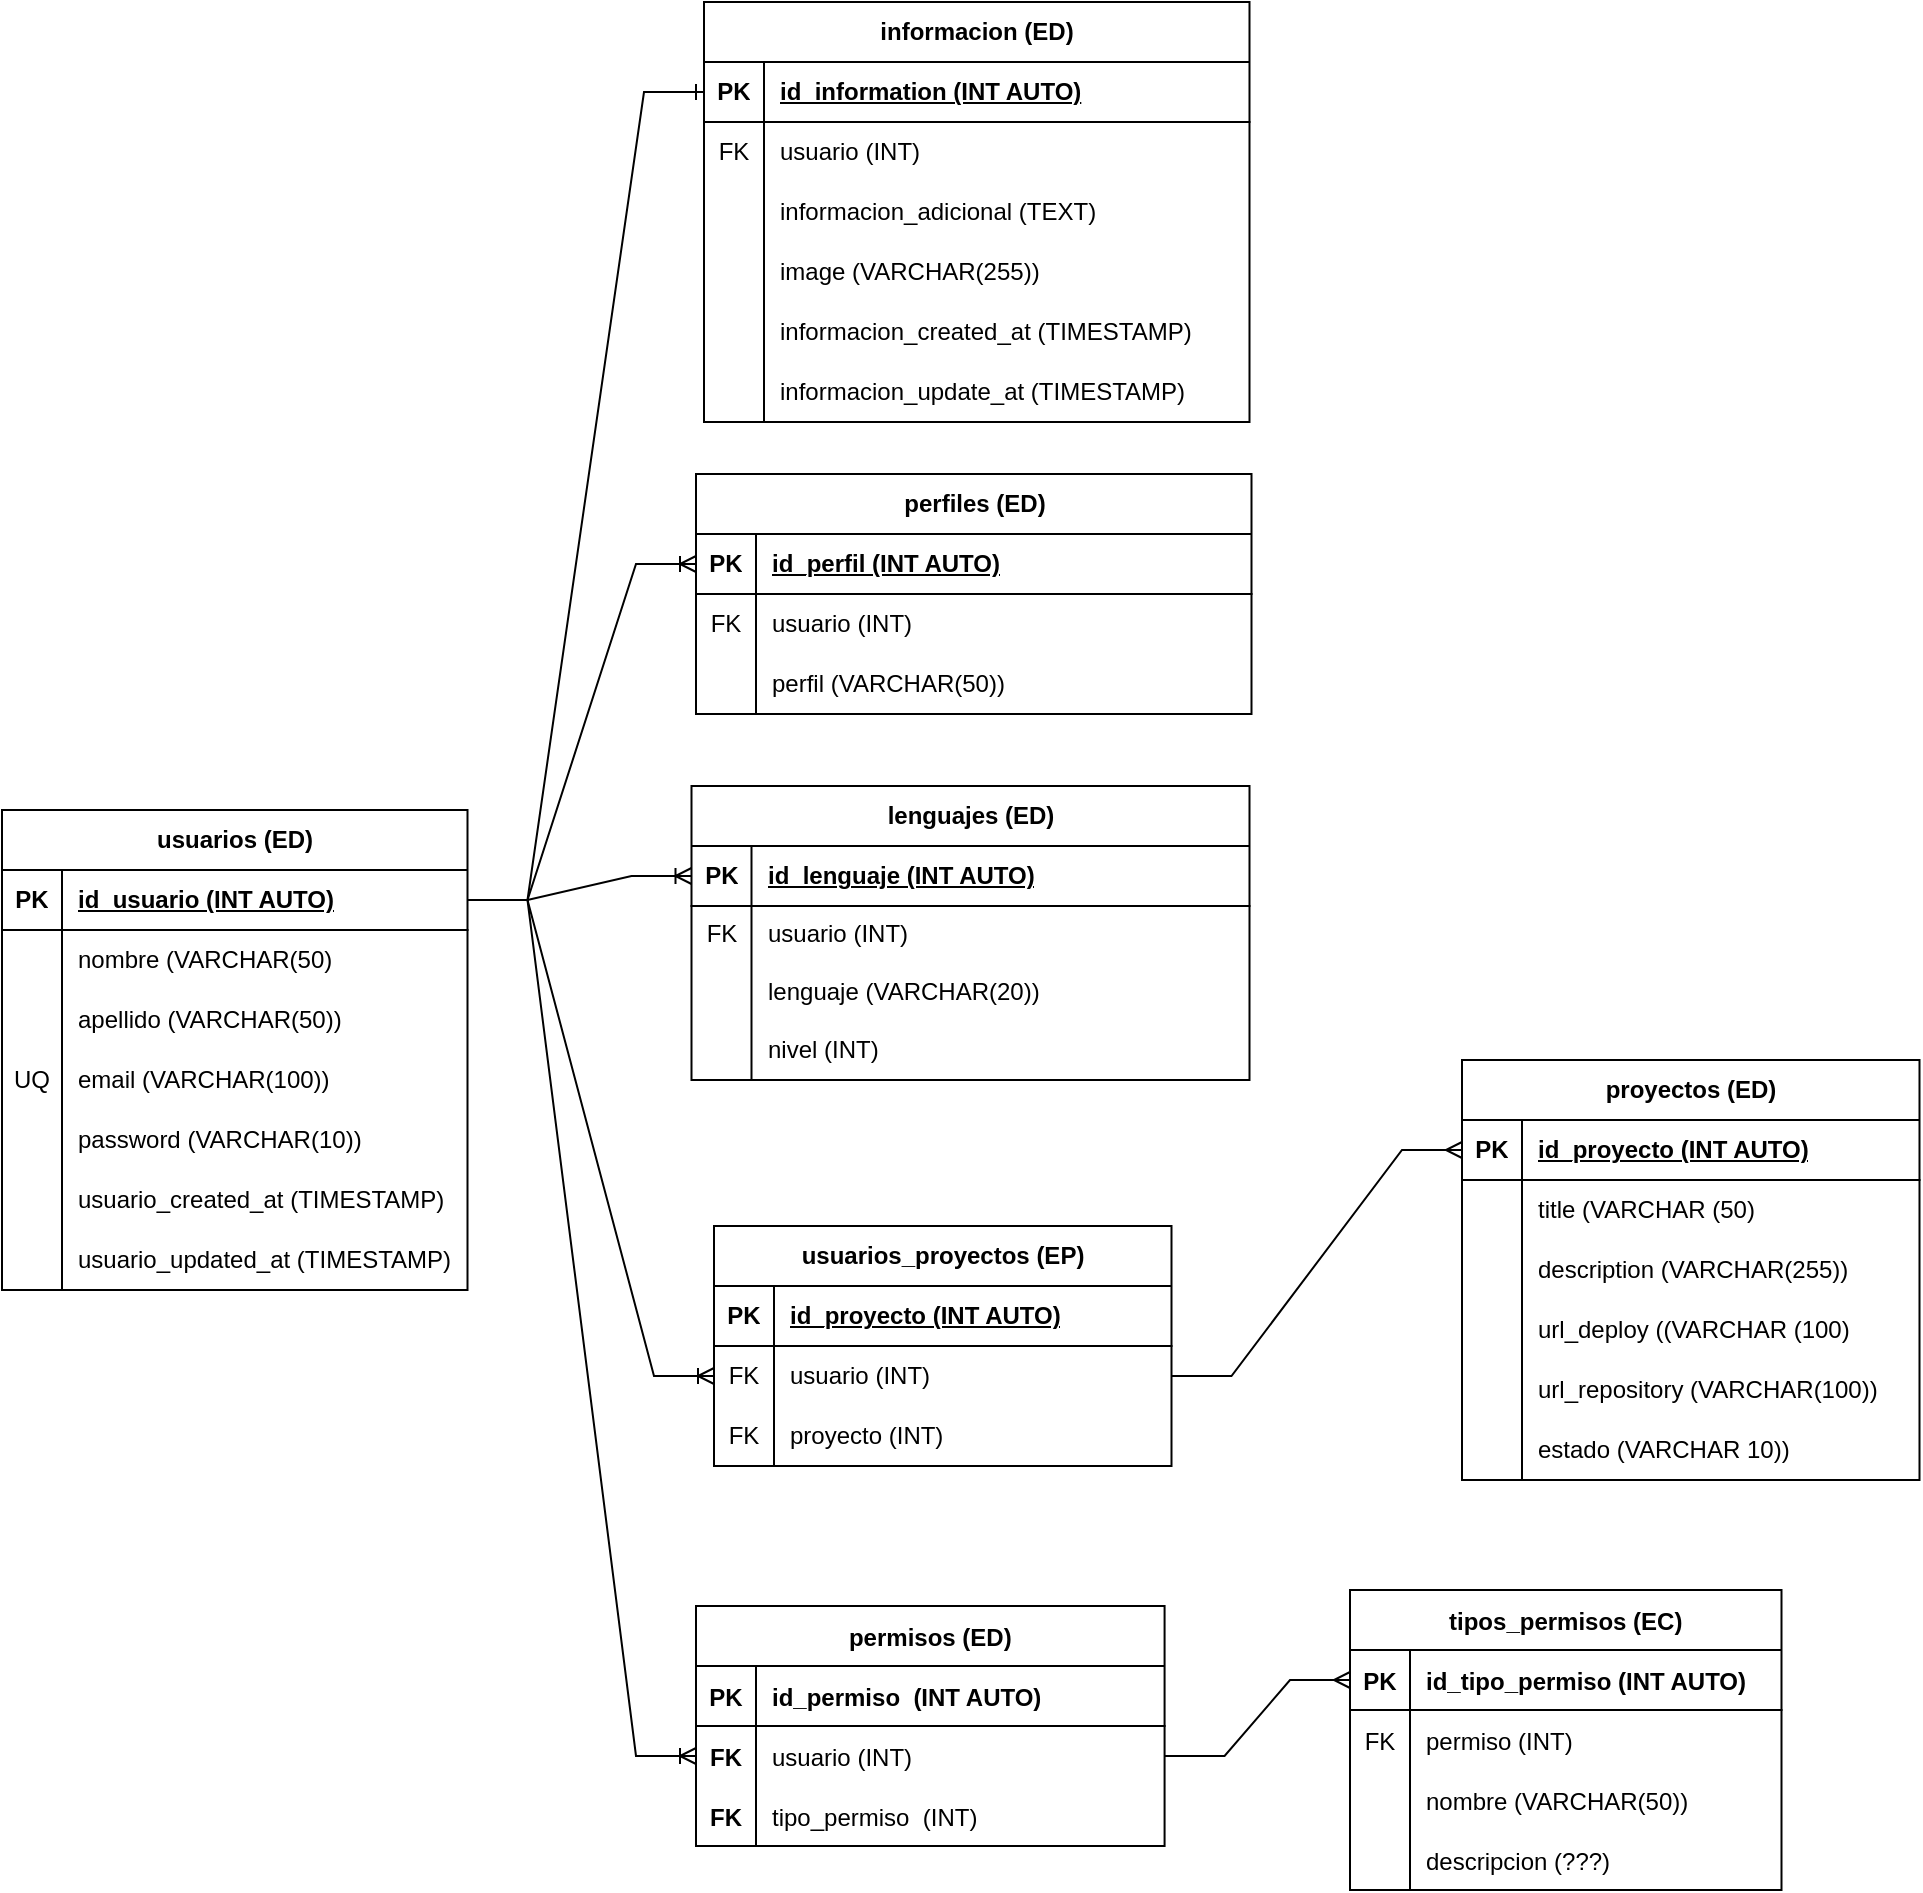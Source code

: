 <mxfile version="24.7.0" type="device">
  <diagram id="R2lEEEUBdFMjLlhIrx00" name="Page-1">
    <mxGraphModel dx="880" dy="434" grid="0" gridSize="10" guides="1" tooltips="1" connect="1" arrows="1" fold="1" page="1" pageScale="1" pageWidth="827" pageHeight="1169" math="0" shadow="0" extFonts="Permanent Marker^https://fonts.googleapis.com/css?family=Permanent+Marker">
      <root>
        <mxCell id="0" />
        <mxCell id="1" parent="0" />
        <mxCell id="ZrSYAWRd7vE4N7eNHJEs-16" value="usuarios (ED)" style="shape=table;startSize=30;container=1;collapsible=1;childLayout=tableLayout;fixedRows=1;rowLines=0;fontStyle=1;align=center;resizeLast=1;html=1;" parent="1" vertex="1">
          <mxGeometry x="13" y="430" width="232.75" height="240" as="geometry" />
        </mxCell>
        <mxCell id="ZrSYAWRd7vE4N7eNHJEs-17" value="" style="shape=tableRow;horizontal=0;startSize=0;swimlaneHead=0;swimlaneBody=0;fillColor=none;collapsible=0;dropTarget=0;points=[[0,0.5],[1,0.5]];portConstraint=eastwest;top=0;left=0;right=0;bottom=1;" parent="ZrSYAWRd7vE4N7eNHJEs-16" vertex="1">
          <mxGeometry y="30" width="232.75" height="30" as="geometry" />
        </mxCell>
        <mxCell id="ZrSYAWRd7vE4N7eNHJEs-18" value="PK" style="shape=partialRectangle;connectable=0;fillColor=none;top=0;left=0;bottom=0;right=0;fontStyle=1;overflow=hidden;whiteSpace=wrap;html=1;" parent="ZrSYAWRd7vE4N7eNHJEs-17" vertex="1">
          <mxGeometry width="30" height="30" as="geometry">
            <mxRectangle width="30" height="30" as="alternateBounds" />
          </mxGeometry>
        </mxCell>
        <mxCell id="ZrSYAWRd7vE4N7eNHJEs-19" value="id_usuario (INT AUTO)" style="shape=partialRectangle;connectable=0;fillColor=none;top=0;left=0;bottom=0;right=0;align=left;spacingLeft=6;fontStyle=5;overflow=hidden;whiteSpace=wrap;html=1;" parent="ZrSYAWRd7vE4N7eNHJEs-17" vertex="1">
          <mxGeometry x="30" width="202.75" height="30" as="geometry">
            <mxRectangle width="202.75" height="30" as="alternateBounds" />
          </mxGeometry>
        </mxCell>
        <mxCell id="PtLP7lRCd9rL_Z5mttIx-1" value="" style="shape=tableRow;horizontal=0;startSize=0;swimlaneHead=0;swimlaneBody=0;fillColor=none;collapsible=0;dropTarget=0;points=[[0,0.5],[1,0.5]];portConstraint=eastwest;top=0;left=0;right=0;bottom=0;" parent="ZrSYAWRd7vE4N7eNHJEs-16" vertex="1">
          <mxGeometry y="60" width="232.75" height="30" as="geometry" />
        </mxCell>
        <mxCell id="PtLP7lRCd9rL_Z5mttIx-2" value="" style="shape=partialRectangle;connectable=0;fillColor=none;top=0;left=0;bottom=0;right=0;editable=1;overflow=hidden;whiteSpace=wrap;html=1;" parent="PtLP7lRCd9rL_Z5mttIx-1" vertex="1">
          <mxGeometry width="30" height="30" as="geometry">
            <mxRectangle width="30" height="30" as="alternateBounds" />
          </mxGeometry>
        </mxCell>
        <mxCell id="PtLP7lRCd9rL_Z5mttIx-3" value="nombre (VARCHAR(50)" style="shape=partialRectangle;connectable=0;fillColor=none;top=0;left=0;bottom=0;right=0;align=left;spacingLeft=6;overflow=hidden;whiteSpace=wrap;html=1;" parent="PtLP7lRCd9rL_Z5mttIx-1" vertex="1">
          <mxGeometry x="30" width="202.75" height="30" as="geometry">
            <mxRectangle width="202.75" height="30" as="alternateBounds" />
          </mxGeometry>
        </mxCell>
        <mxCell id="ZrSYAWRd7vE4N7eNHJEs-23" value="" style="shape=tableRow;horizontal=0;startSize=0;swimlaneHead=0;swimlaneBody=0;fillColor=none;collapsible=0;dropTarget=0;points=[[0,0.5],[1,0.5]];portConstraint=eastwest;top=0;left=0;right=0;bottom=0;" parent="ZrSYAWRd7vE4N7eNHJEs-16" vertex="1">
          <mxGeometry y="90" width="232.75" height="30" as="geometry" />
        </mxCell>
        <mxCell id="ZrSYAWRd7vE4N7eNHJEs-24" value="" style="shape=partialRectangle;connectable=0;fillColor=none;top=0;left=0;bottom=0;right=0;editable=1;overflow=hidden;whiteSpace=wrap;html=1;" parent="ZrSYAWRd7vE4N7eNHJEs-23" vertex="1">
          <mxGeometry width="30" height="30" as="geometry">
            <mxRectangle width="30" height="30" as="alternateBounds" />
          </mxGeometry>
        </mxCell>
        <mxCell id="ZrSYAWRd7vE4N7eNHJEs-25" value="apellido (VARCHAR(50))" style="shape=partialRectangle;connectable=0;fillColor=none;top=0;left=0;bottom=0;right=0;align=left;spacingLeft=6;overflow=hidden;whiteSpace=wrap;html=1;" parent="ZrSYAWRd7vE4N7eNHJEs-23" vertex="1">
          <mxGeometry x="30" width="202.75" height="30" as="geometry">
            <mxRectangle width="202.75" height="30" as="alternateBounds" />
          </mxGeometry>
        </mxCell>
        <mxCell id="ZrSYAWRd7vE4N7eNHJEs-26" value="" style="shape=tableRow;horizontal=0;startSize=0;swimlaneHead=0;swimlaneBody=0;fillColor=none;collapsible=0;dropTarget=0;points=[[0,0.5],[1,0.5]];portConstraint=eastwest;top=0;left=0;right=0;bottom=0;" parent="ZrSYAWRd7vE4N7eNHJEs-16" vertex="1">
          <mxGeometry y="120" width="232.75" height="30" as="geometry" />
        </mxCell>
        <mxCell id="ZrSYAWRd7vE4N7eNHJEs-27" value="UQ" style="shape=partialRectangle;connectable=0;fillColor=none;top=0;left=0;bottom=0;right=0;editable=1;overflow=hidden;whiteSpace=wrap;html=1;" parent="ZrSYAWRd7vE4N7eNHJEs-26" vertex="1">
          <mxGeometry width="30" height="30" as="geometry">
            <mxRectangle width="30" height="30" as="alternateBounds" />
          </mxGeometry>
        </mxCell>
        <mxCell id="ZrSYAWRd7vE4N7eNHJEs-28" value="email (VARCHAR(100))" style="shape=partialRectangle;connectable=0;fillColor=none;top=0;left=0;bottom=0;right=0;align=left;spacingLeft=6;overflow=hidden;whiteSpace=wrap;html=1;" parent="ZrSYAWRd7vE4N7eNHJEs-26" vertex="1">
          <mxGeometry x="30" width="202.75" height="30" as="geometry">
            <mxRectangle width="202.75" height="30" as="alternateBounds" />
          </mxGeometry>
        </mxCell>
        <mxCell id="ZrSYAWRd7vE4N7eNHJEs-29" value="" style="shape=tableRow;horizontal=0;startSize=0;swimlaneHead=0;swimlaneBody=0;fillColor=none;collapsible=0;dropTarget=0;points=[[0,0.5],[1,0.5]];portConstraint=eastwest;top=0;left=0;right=0;bottom=0;" parent="ZrSYAWRd7vE4N7eNHJEs-16" vertex="1">
          <mxGeometry y="150" width="232.75" height="30" as="geometry" />
        </mxCell>
        <mxCell id="ZrSYAWRd7vE4N7eNHJEs-30" value="" style="shape=partialRectangle;connectable=0;fillColor=none;top=0;left=0;bottom=0;right=0;editable=1;overflow=hidden;whiteSpace=wrap;html=1;" parent="ZrSYAWRd7vE4N7eNHJEs-29" vertex="1">
          <mxGeometry width="30" height="30" as="geometry">
            <mxRectangle width="30" height="30" as="alternateBounds" />
          </mxGeometry>
        </mxCell>
        <mxCell id="ZrSYAWRd7vE4N7eNHJEs-31" value="password (VARCHAR(10))" style="shape=partialRectangle;connectable=0;fillColor=none;top=0;left=0;bottom=0;right=0;align=left;spacingLeft=6;overflow=hidden;whiteSpace=wrap;html=1;" parent="ZrSYAWRd7vE4N7eNHJEs-29" vertex="1">
          <mxGeometry x="30" width="202.75" height="30" as="geometry">
            <mxRectangle width="202.75" height="30" as="alternateBounds" />
          </mxGeometry>
        </mxCell>
        <mxCell id="QJEb87y6y7O_bZcxpTZm-8" value="" style="shape=tableRow;horizontal=0;startSize=0;swimlaneHead=0;swimlaneBody=0;fillColor=none;collapsible=0;dropTarget=0;points=[[0,0.5],[1,0.5]];portConstraint=eastwest;top=0;left=0;right=0;bottom=0;" parent="ZrSYAWRd7vE4N7eNHJEs-16" vertex="1">
          <mxGeometry y="180" width="232.75" height="30" as="geometry" />
        </mxCell>
        <mxCell id="QJEb87y6y7O_bZcxpTZm-9" value="" style="shape=partialRectangle;connectable=0;fillColor=none;top=0;left=0;bottom=0;right=0;editable=1;overflow=hidden;whiteSpace=wrap;html=1;" parent="QJEb87y6y7O_bZcxpTZm-8" vertex="1">
          <mxGeometry width="30" height="30" as="geometry">
            <mxRectangle width="30" height="30" as="alternateBounds" />
          </mxGeometry>
        </mxCell>
        <mxCell id="QJEb87y6y7O_bZcxpTZm-10" value="usuario_created_at (TIMESTAMP)" style="shape=partialRectangle;connectable=0;fillColor=none;top=0;left=0;bottom=0;right=0;align=left;spacingLeft=6;overflow=hidden;whiteSpace=wrap;html=1;" parent="QJEb87y6y7O_bZcxpTZm-8" vertex="1">
          <mxGeometry x="30" width="202.75" height="30" as="geometry">
            <mxRectangle width="202.75" height="30" as="alternateBounds" />
          </mxGeometry>
        </mxCell>
        <mxCell id="gqYUAnR1obtX7wTxxjfp-3" value="" style="shape=tableRow;horizontal=0;startSize=0;swimlaneHead=0;swimlaneBody=0;fillColor=none;collapsible=0;dropTarget=0;points=[[0,0.5],[1,0.5]];portConstraint=eastwest;top=0;left=0;right=0;bottom=0;" vertex="1" parent="ZrSYAWRd7vE4N7eNHJEs-16">
          <mxGeometry y="210" width="232.75" height="30" as="geometry" />
        </mxCell>
        <mxCell id="gqYUAnR1obtX7wTxxjfp-4" value="" style="shape=partialRectangle;connectable=0;fillColor=none;top=0;left=0;bottom=0;right=0;editable=1;overflow=hidden;whiteSpace=wrap;html=1;" vertex="1" parent="gqYUAnR1obtX7wTxxjfp-3">
          <mxGeometry width="30" height="30" as="geometry">
            <mxRectangle width="30" height="30" as="alternateBounds" />
          </mxGeometry>
        </mxCell>
        <mxCell id="gqYUAnR1obtX7wTxxjfp-5" value="usuario_updated_at (TIMESTAMP)" style="shape=partialRectangle;connectable=0;fillColor=none;top=0;left=0;bottom=0;right=0;align=left;spacingLeft=6;overflow=hidden;whiteSpace=wrap;html=1;" vertex="1" parent="gqYUAnR1obtX7wTxxjfp-3">
          <mxGeometry x="30" width="202.75" height="30" as="geometry">
            <mxRectangle width="202.75" height="30" as="alternateBounds" />
          </mxGeometry>
        </mxCell>
        <mxCell id="ZrSYAWRd7vE4N7eNHJEs-32" value="lenguajes (ED)" style="shape=table;startSize=30;container=1;collapsible=1;childLayout=tableLayout;fixedRows=1;rowLines=0;fontStyle=1;align=center;resizeLast=1;html=1;" parent="1" vertex="1">
          <mxGeometry x="357.75" y="418" width="279" height="147" as="geometry" />
        </mxCell>
        <mxCell id="ZrSYAWRd7vE4N7eNHJEs-33" value="" style="shape=tableRow;horizontal=0;startSize=0;swimlaneHead=0;swimlaneBody=0;fillColor=none;collapsible=0;dropTarget=0;points=[[0,0.5],[1,0.5]];portConstraint=eastwest;top=0;left=0;right=0;bottom=1;" parent="ZrSYAWRd7vE4N7eNHJEs-32" vertex="1">
          <mxGeometry y="30" width="279" height="30" as="geometry" />
        </mxCell>
        <mxCell id="ZrSYAWRd7vE4N7eNHJEs-34" value="PK" style="shape=partialRectangle;connectable=0;fillColor=none;top=0;left=0;bottom=0;right=0;fontStyle=1;overflow=hidden;whiteSpace=wrap;html=1;" parent="ZrSYAWRd7vE4N7eNHJEs-33" vertex="1">
          <mxGeometry width="30" height="30" as="geometry">
            <mxRectangle width="30" height="30" as="alternateBounds" />
          </mxGeometry>
        </mxCell>
        <mxCell id="ZrSYAWRd7vE4N7eNHJEs-35" value="id_lenguaje (INT AUTO)" style="shape=partialRectangle;connectable=0;fillColor=none;top=0;left=0;bottom=0;right=0;align=left;spacingLeft=6;fontStyle=5;overflow=hidden;whiteSpace=wrap;html=1;" parent="ZrSYAWRd7vE4N7eNHJEs-33" vertex="1">
          <mxGeometry x="30" width="249" height="30" as="geometry">
            <mxRectangle width="249" height="30" as="alternateBounds" />
          </mxGeometry>
        </mxCell>
        <mxCell id="ZrSYAWRd7vE4N7eNHJEs-36" value="" style="shape=tableRow;horizontal=0;startSize=0;swimlaneHead=0;swimlaneBody=0;fillColor=none;collapsible=0;dropTarget=0;points=[[0,0.5],[1,0.5]];portConstraint=eastwest;top=0;left=0;right=0;bottom=0;" parent="ZrSYAWRd7vE4N7eNHJEs-32" vertex="1">
          <mxGeometry y="60" width="279" height="28" as="geometry" />
        </mxCell>
        <mxCell id="ZrSYAWRd7vE4N7eNHJEs-37" value="FK" style="shape=partialRectangle;connectable=0;fillColor=none;top=0;left=0;bottom=0;right=0;editable=1;overflow=hidden;whiteSpace=wrap;html=1;" parent="ZrSYAWRd7vE4N7eNHJEs-36" vertex="1">
          <mxGeometry width="30" height="28" as="geometry">
            <mxRectangle width="30" height="28" as="alternateBounds" />
          </mxGeometry>
        </mxCell>
        <mxCell id="ZrSYAWRd7vE4N7eNHJEs-38" value="usuario (INT)" style="shape=partialRectangle;connectable=0;fillColor=none;top=0;left=0;bottom=0;right=0;align=left;spacingLeft=6;overflow=hidden;whiteSpace=wrap;html=1;" parent="ZrSYAWRd7vE4N7eNHJEs-36" vertex="1">
          <mxGeometry x="30" width="249" height="28" as="geometry">
            <mxRectangle width="249" height="28" as="alternateBounds" />
          </mxGeometry>
        </mxCell>
        <mxCell id="ZrSYAWRd7vE4N7eNHJEs-39" value="" style="shape=tableRow;horizontal=0;startSize=0;swimlaneHead=0;swimlaneBody=0;fillColor=none;collapsible=0;dropTarget=0;points=[[0,0.5],[1,0.5]];portConstraint=eastwest;top=0;left=0;right=0;bottom=0;" parent="ZrSYAWRd7vE4N7eNHJEs-32" vertex="1">
          <mxGeometry y="88" width="279" height="29" as="geometry" />
        </mxCell>
        <mxCell id="ZrSYAWRd7vE4N7eNHJEs-40" value="" style="shape=partialRectangle;connectable=0;fillColor=none;top=0;left=0;bottom=0;right=0;editable=1;overflow=hidden;whiteSpace=wrap;html=1;" parent="ZrSYAWRd7vE4N7eNHJEs-39" vertex="1">
          <mxGeometry width="30" height="29" as="geometry">
            <mxRectangle width="30" height="29" as="alternateBounds" />
          </mxGeometry>
        </mxCell>
        <mxCell id="ZrSYAWRd7vE4N7eNHJEs-41" value="lenguaje (VARCHAR(20))" style="shape=partialRectangle;connectable=0;fillColor=none;top=0;left=0;bottom=0;right=0;align=left;spacingLeft=6;overflow=hidden;whiteSpace=wrap;html=1;" parent="ZrSYAWRd7vE4N7eNHJEs-39" vertex="1">
          <mxGeometry x="30" width="249" height="29" as="geometry">
            <mxRectangle width="249" height="29" as="alternateBounds" />
          </mxGeometry>
        </mxCell>
        <mxCell id="lZB8Zv5iXeXxZisg8XB4-23" value="" style="shape=tableRow;horizontal=0;startSize=0;swimlaneHead=0;swimlaneBody=0;fillColor=none;collapsible=0;dropTarget=0;points=[[0,0.5],[1,0.5]];portConstraint=eastwest;top=0;left=0;right=0;bottom=0;" parent="ZrSYAWRd7vE4N7eNHJEs-32" vertex="1">
          <mxGeometry y="117" width="279" height="30" as="geometry" />
        </mxCell>
        <mxCell id="lZB8Zv5iXeXxZisg8XB4-24" value="" style="shape=partialRectangle;connectable=0;fillColor=none;top=0;left=0;bottom=0;right=0;editable=1;overflow=hidden;whiteSpace=wrap;html=1;" parent="lZB8Zv5iXeXxZisg8XB4-23" vertex="1">
          <mxGeometry width="30" height="30" as="geometry">
            <mxRectangle width="30" height="30" as="alternateBounds" />
          </mxGeometry>
        </mxCell>
        <mxCell id="lZB8Zv5iXeXxZisg8XB4-25" value="nivel (INT)" style="shape=partialRectangle;connectable=0;fillColor=none;top=0;left=0;bottom=0;right=0;align=left;spacingLeft=6;overflow=hidden;whiteSpace=wrap;html=1;" parent="lZB8Zv5iXeXxZisg8XB4-23" vertex="1">
          <mxGeometry x="30" width="249" height="30" as="geometry">
            <mxRectangle width="249" height="30" as="alternateBounds" />
          </mxGeometry>
        </mxCell>
        <mxCell id="ZrSYAWRd7vE4N7eNHJEs-61" value="informacion (ED)" style="shape=table;startSize=30;container=1;collapsible=1;childLayout=tableLayout;fixedRows=1;rowLines=0;fontStyle=1;align=center;resizeLast=1;html=1;" parent="1" vertex="1">
          <mxGeometry x="364" y="26" width="272.75" height="210" as="geometry" />
        </mxCell>
        <mxCell id="ZrSYAWRd7vE4N7eNHJEs-62" value="" style="shape=tableRow;horizontal=0;startSize=0;swimlaneHead=0;swimlaneBody=0;fillColor=none;collapsible=0;dropTarget=0;points=[[0,0.5],[1,0.5]];portConstraint=eastwest;top=0;left=0;right=0;bottom=1;" parent="ZrSYAWRd7vE4N7eNHJEs-61" vertex="1">
          <mxGeometry y="30" width="272.75" height="30" as="geometry" />
        </mxCell>
        <mxCell id="ZrSYAWRd7vE4N7eNHJEs-63" value="PK" style="shape=partialRectangle;connectable=0;fillColor=none;top=0;left=0;bottom=0;right=0;fontStyle=1;overflow=hidden;whiteSpace=wrap;html=1;" parent="ZrSYAWRd7vE4N7eNHJEs-62" vertex="1">
          <mxGeometry width="30" height="30" as="geometry">
            <mxRectangle width="30" height="30" as="alternateBounds" />
          </mxGeometry>
        </mxCell>
        <mxCell id="ZrSYAWRd7vE4N7eNHJEs-64" value="id_information (INT AUTO)" style="shape=partialRectangle;connectable=0;fillColor=none;top=0;left=0;bottom=0;right=0;align=left;spacingLeft=6;fontStyle=5;overflow=hidden;whiteSpace=wrap;html=1;" parent="ZrSYAWRd7vE4N7eNHJEs-62" vertex="1">
          <mxGeometry x="30" width="242.75" height="30" as="geometry">
            <mxRectangle width="242.75" height="30" as="alternateBounds" />
          </mxGeometry>
        </mxCell>
        <mxCell id="ZrSYAWRd7vE4N7eNHJEs-65" value="" style="shape=tableRow;horizontal=0;startSize=0;swimlaneHead=0;swimlaneBody=0;fillColor=none;collapsible=0;dropTarget=0;points=[[0,0.5],[1,0.5]];portConstraint=eastwest;top=0;left=0;right=0;bottom=0;" parent="ZrSYAWRd7vE4N7eNHJEs-61" vertex="1">
          <mxGeometry y="60" width="272.75" height="30" as="geometry" />
        </mxCell>
        <mxCell id="ZrSYAWRd7vE4N7eNHJEs-66" value="FK" style="shape=partialRectangle;connectable=0;fillColor=none;top=0;left=0;bottom=0;right=0;editable=1;overflow=hidden;whiteSpace=wrap;html=1;" parent="ZrSYAWRd7vE4N7eNHJEs-65" vertex="1">
          <mxGeometry width="30" height="30" as="geometry">
            <mxRectangle width="30" height="30" as="alternateBounds" />
          </mxGeometry>
        </mxCell>
        <mxCell id="ZrSYAWRd7vE4N7eNHJEs-67" value="&lt;div&gt;usuario (INT)&lt;/div&gt;" style="shape=partialRectangle;connectable=0;fillColor=none;top=0;left=0;bottom=0;right=0;align=left;spacingLeft=6;overflow=hidden;whiteSpace=wrap;html=1;" parent="ZrSYAWRd7vE4N7eNHJEs-65" vertex="1">
          <mxGeometry x="30" width="242.75" height="30" as="geometry">
            <mxRectangle width="242.75" height="30" as="alternateBounds" />
          </mxGeometry>
        </mxCell>
        <mxCell id="ZrSYAWRd7vE4N7eNHJEs-68" value="" style="shape=tableRow;horizontal=0;startSize=0;swimlaneHead=0;swimlaneBody=0;fillColor=none;collapsible=0;dropTarget=0;points=[[0,0.5],[1,0.5]];portConstraint=eastwest;top=0;left=0;right=0;bottom=0;" parent="ZrSYAWRd7vE4N7eNHJEs-61" vertex="1">
          <mxGeometry y="90" width="272.75" height="30" as="geometry" />
        </mxCell>
        <mxCell id="ZrSYAWRd7vE4N7eNHJEs-69" value="" style="shape=partialRectangle;connectable=0;fillColor=none;top=0;left=0;bottom=0;right=0;editable=1;overflow=hidden;whiteSpace=wrap;html=1;" parent="ZrSYAWRd7vE4N7eNHJEs-68" vertex="1">
          <mxGeometry width="30" height="30" as="geometry">
            <mxRectangle width="30" height="30" as="alternateBounds" />
          </mxGeometry>
        </mxCell>
        <mxCell id="ZrSYAWRd7vE4N7eNHJEs-70" value="informacion_adicional (TEXT)" style="shape=partialRectangle;connectable=0;fillColor=none;top=0;left=0;bottom=0;right=0;align=left;spacingLeft=6;overflow=hidden;whiteSpace=wrap;html=1;" parent="ZrSYAWRd7vE4N7eNHJEs-68" vertex="1">
          <mxGeometry x="30" width="242.75" height="30" as="geometry">
            <mxRectangle width="242.75" height="30" as="alternateBounds" />
          </mxGeometry>
        </mxCell>
        <mxCell id="ZrSYAWRd7vE4N7eNHJEs-71" value="" style="shape=tableRow;horizontal=0;startSize=0;swimlaneHead=0;swimlaneBody=0;fillColor=none;collapsible=0;dropTarget=0;points=[[0,0.5],[1,0.5]];portConstraint=eastwest;top=0;left=0;right=0;bottom=0;" parent="ZrSYAWRd7vE4N7eNHJEs-61" vertex="1">
          <mxGeometry y="120" width="272.75" height="30" as="geometry" />
        </mxCell>
        <mxCell id="ZrSYAWRd7vE4N7eNHJEs-72" value="" style="shape=partialRectangle;connectable=0;fillColor=none;top=0;left=0;bottom=0;right=0;editable=1;overflow=hidden;whiteSpace=wrap;html=1;" parent="ZrSYAWRd7vE4N7eNHJEs-71" vertex="1">
          <mxGeometry width="30" height="30" as="geometry">
            <mxRectangle width="30" height="30" as="alternateBounds" />
          </mxGeometry>
        </mxCell>
        <mxCell id="ZrSYAWRd7vE4N7eNHJEs-73" value="image (VARCHAR(255))" style="shape=partialRectangle;connectable=0;fillColor=none;top=0;left=0;bottom=0;right=0;align=left;spacingLeft=6;overflow=hidden;whiteSpace=wrap;html=1;" parent="ZrSYAWRd7vE4N7eNHJEs-71" vertex="1">
          <mxGeometry x="30" width="242.75" height="30" as="geometry">
            <mxRectangle width="242.75" height="30" as="alternateBounds" />
          </mxGeometry>
        </mxCell>
        <mxCell id="AF_L-WoxBXf3DaLW-dxJ-3" value="" style="shape=tableRow;horizontal=0;startSize=0;swimlaneHead=0;swimlaneBody=0;fillColor=none;collapsible=0;dropTarget=0;points=[[0,0.5],[1,0.5]];portConstraint=eastwest;top=0;left=0;right=0;bottom=0;" parent="ZrSYAWRd7vE4N7eNHJEs-61" vertex="1">
          <mxGeometry y="150" width="272.75" height="30" as="geometry" />
        </mxCell>
        <mxCell id="AF_L-WoxBXf3DaLW-dxJ-4" value="" style="shape=partialRectangle;connectable=0;fillColor=none;top=0;left=0;bottom=0;right=0;editable=1;overflow=hidden;whiteSpace=wrap;html=1;" parent="AF_L-WoxBXf3DaLW-dxJ-3" vertex="1">
          <mxGeometry width="30" height="30" as="geometry">
            <mxRectangle width="30" height="30" as="alternateBounds" />
          </mxGeometry>
        </mxCell>
        <mxCell id="AF_L-WoxBXf3DaLW-dxJ-5" value="informacion_created_at (TIMESTAMP)" style="shape=partialRectangle;connectable=0;fillColor=none;top=0;left=0;bottom=0;right=0;align=left;spacingLeft=6;overflow=hidden;whiteSpace=wrap;html=1;" parent="AF_L-WoxBXf3DaLW-dxJ-3" vertex="1">
          <mxGeometry x="30" width="242.75" height="30" as="geometry">
            <mxRectangle width="242.75" height="30" as="alternateBounds" />
          </mxGeometry>
        </mxCell>
        <mxCell id="AF_L-WoxBXf3DaLW-dxJ-22" value="" style="shape=tableRow;horizontal=0;startSize=0;swimlaneHead=0;swimlaneBody=0;fillColor=none;collapsible=0;dropTarget=0;points=[[0,0.5],[1,0.5]];portConstraint=eastwest;top=0;left=0;right=0;bottom=0;" parent="ZrSYAWRd7vE4N7eNHJEs-61" vertex="1">
          <mxGeometry y="180" width="272.75" height="30" as="geometry" />
        </mxCell>
        <mxCell id="AF_L-WoxBXf3DaLW-dxJ-23" value="" style="shape=partialRectangle;connectable=0;fillColor=none;top=0;left=0;bottom=0;right=0;editable=1;overflow=hidden;whiteSpace=wrap;html=1;" parent="AF_L-WoxBXf3DaLW-dxJ-22" vertex="1">
          <mxGeometry width="30" height="30" as="geometry">
            <mxRectangle width="30" height="30" as="alternateBounds" />
          </mxGeometry>
        </mxCell>
        <mxCell id="AF_L-WoxBXf3DaLW-dxJ-24" value="informacion_update_at (TIMESTAMP)" style="shape=partialRectangle;connectable=0;fillColor=none;top=0;left=0;bottom=0;right=0;align=left;spacingLeft=6;overflow=hidden;whiteSpace=wrap;html=1;" parent="AF_L-WoxBXf3DaLW-dxJ-22" vertex="1">
          <mxGeometry x="30" width="242.75" height="30" as="geometry">
            <mxRectangle width="242.75" height="30" as="alternateBounds" />
          </mxGeometry>
        </mxCell>
        <mxCell id="PtLP7lRCd9rL_Z5mttIx-4" value="perfiles (ED)" style="shape=table;startSize=30;container=1;collapsible=1;childLayout=tableLayout;fixedRows=1;rowLines=0;fontStyle=1;align=center;resizeLast=1;html=1;" parent="1" vertex="1">
          <mxGeometry x="360" y="262" width="277.75" height="120" as="geometry" />
        </mxCell>
        <mxCell id="PtLP7lRCd9rL_Z5mttIx-5" value="" style="shape=tableRow;horizontal=0;startSize=0;swimlaneHead=0;swimlaneBody=0;fillColor=none;collapsible=0;dropTarget=0;points=[[0,0.5],[1,0.5]];portConstraint=eastwest;top=0;left=0;right=0;bottom=1;" parent="PtLP7lRCd9rL_Z5mttIx-4" vertex="1">
          <mxGeometry y="30" width="277.75" height="30" as="geometry" />
        </mxCell>
        <mxCell id="PtLP7lRCd9rL_Z5mttIx-6" value="PK" style="shape=partialRectangle;connectable=0;fillColor=none;top=0;left=0;bottom=0;right=0;fontStyle=1;overflow=hidden;whiteSpace=wrap;html=1;" parent="PtLP7lRCd9rL_Z5mttIx-5" vertex="1">
          <mxGeometry width="30" height="30" as="geometry">
            <mxRectangle width="30" height="30" as="alternateBounds" />
          </mxGeometry>
        </mxCell>
        <mxCell id="PtLP7lRCd9rL_Z5mttIx-7" value="id_perfil (INT AUTO)" style="shape=partialRectangle;connectable=0;fillColor=none;top=0;left=0;bottom=0;right=0;align=left;spacingLeft=6;fontStyle=5;overflow=hidden;whiteSpace=wrap;html=1;" parent="PtLP7lRCd9rL_Z5mttIx-5" vertex="1">
          <mxGeometry x="30" width="247.75" height="30" as="geometry">
            <mxRectangle width="247.75" height="30" as="alternateBounds" />
          </mxGeometry>
        </mxCell>
        <mxCell id="PtLP7lRCd9rL_Z5mttIx-8" value="" style="shape=tableRow;horizontal=0;startSize=0;swimlaneHead=0;swimlaneBody=0;fillColor=none;collapsible=0;dropTarget=0;points=[[0,0.5],[1,0.5]];portConstraint=eastwest;top=0;left=0;right=0;bottom=0;" parent="PtLP7lRCd9rL_Z5mttIx-4" vertex="1">
          <mxGeometry y="60" width="277.75" height="30" as="geometry" />
        </mxCell>
        <mxCell id="PtLP7lRCd9rL_Z5mttIx-9" value="FK" style="shape=partialRectangle;connectable=0;fillColor=none;top=0;left=0;bottom=0;right=0;editable=1;overflow=hidden;whiteSpace=wrap;html=1;" parent="PtLP7lRCd9rL_Z5mttIx-8" vertex="1">
          <mxGeometry width="30" height="30" as="geometry">
            <mxRectangle width="30" height="30" as="alternateBounds" />
          </mxGeometry>
        </mxCell>
        <mxCell id="PtLP7lRCd9rL_Z5mttIx-10" value="usuario (INT)" style="shape=partialRectangle;connectable=0;fillColor=none;top=0;left=0;bottom=0;right=0;align=left;spacingLeft=6;overflow=hidden;whiteSpace=wrap;html=1;" parent="PtLP7lRCd9rL_Z5mttIx-8" vertex="1">
          <mxGeometry x="30" width="247.75" height="30" as="geometry">
            <mxRectangle width="247.75" height="30" as="alternateBounds" />
          </mxGeometry>
        </mxCell>
        <mxCell id="PtLP7lRCd9rL_Z5mttIx-11" value="" style="shape=tableRow;horizontal=0;startSize=0;swimlaneHead=0;swimlaneBody=0;fillColor=none;collapsible=0;dropTarget=0;points=[[0,0.5],[1,0.5]];portConstraint=eastwest;top=0;left=0;right=0;bottom=0;" parent="PtLP7lRCd9rL_Z5mttIx-4" vertex="1">
          <mxGeometry y="90" width="277.75" height="30" as="geometry" />
        </mxCell>
        <mxCell id="PtLP7lRCd9rL_Z5mttIx-12" value="" style="shape=partialRectangle;connectable=0;fillColor=none;top=0;left=0;bottom=0;right=0;editable=1;overflow=hidden;whiteSpace=wrap;html=1;" parent="PtLP7lRCd9rL_Z5mttIx-11" vertex="1">
          <mxGeometry width="30" height="30" as="geometry">
            <mxRectangle width="30" height="30" as="alternateBounds" />
          </mxGeometry>
        </mxCell>
        <mxCell id="PtLP7lRCd9rL_Z5mttIx-13" value="perfil (VARCHAR(50))" style="shape=partialRectangle;connectable=0;fillColor=none;top=0;left=0;bottom=0;right=0;align=left;spacingLeft=6;overflow=hidden;whiteSpace=wrap;html=1;" parent="PtLP7lRCd9rL_Z5mttIx-11" vertex="1">
          <mxGeometry x="30" width="247.75" height="30" as="geometry">
            <mxRectangle width="247.75" height="30" as="alternateBounds" />
          </mxGeometry>
        </mxCell>
        <mxCell id="QJEb87y6y7O_bZcxpTZm-30" value="" style="edgeStyle=entityRelationEdgeStyle;fontSize=12;html=1;endArrow=ERoneToMany;rounded=0;exitX=1;exitY=0.5;exitDx=0;exitDy=0;entryX=0;entryY=0.5;entryDx=0;entryDy=0;" parent="1" source="ZrSYAWRd7vE4N7eNHJEs-17" target="ZrSYAWRd7vE4N7eNHJEs-33" edge="1">
          <mxGeometry width="100" height="100" relative="1" as="geometry">
            <mxPoint x="266" y="200" as="sourcePoint" />
            <mxPoint x="355" y="512" as="targetPoint" />
          </mxGeometry>
        </mxCell>
        <mxCell id="lZB8Zv5iXeXxZisg8XB4-1" value="proyectos (ED)" style="shape=table;startSize=30;container=1;collapsible=1;childLayout=tableLayout;fixedRows=1;rowLines=0;fontStyle=1;align=center;resizeLast=1;html=1;" parent="1" vertex="1">
          <mxGeometry x="743" y="555" width="228.75" height="210" as="geometry" />
        </mxCell>
        <mxCell id="lZB8Zv5iXeXxZisg8XB4-2" value="" style="shape=tableRow;horizontal=0;startSize=0;swimlaneHead=0;swimlaneBody=0;fillColor=none;collapsible=0;dropTarget=0;points=[[0,0.5],[1,0.5]];portConstraint=eastwest;top=0;left=0;right=0;bottom=1;" parent="lZB8Zv5iXeXxZisg8XB4-1" vertex="1">
          <mxGeometry y="30" width="228.75" height="30" as="geometry" />
        </mxCell>
        <mxCell id="lZB8Zv5iXeXxZisg8XB4-3" value="PK" style="shape=partialRectangle;connectable=0;fillColor=none;top=0;left=0;bottom=0;right=0;fontStyle=1;overflow=hidden;whiteSpace=wrap;html=1;" parent="lZB8Zv5iXeXxZisg8XB4-2" vertex="1">
          <mxGeometry width="30" height="30" as="geometry">
            <mxRectangle width="30" height="30" as="alternateBounds" />
          </mxGeometry>
        </mxCell>
        <mxCell id="lZB8Zv5iXeXxZisg8XB4-4" value="id_proyecto (INT AUTO)" style="shape=partialRectangle;connectable=0;fillColor=none;top=0;left=0;bottom=0;right=0;align=left;spacingLeft=6;fontStyle=5;overflow=hidden;whiteSpace=wrap;html=1;" parent="lZB8Zv5iXeXxZisg8XB4-2" vertex="1">
          <mxGeometry x="30" width="198.75" height="30" as="geometry">
            <mxRectangle width="198.75" height="30" as="alternateBounds" />
          </mxGeometry>
        </mxCell>
        <mxCell id="lZB8Zv5iXeXxZisg8XB4-16" value="" style="shape=tableRow;horizontal=0;startSize=0;swimlaneHead=0;swimlaneBody=0;fillColor=none;collapsible=0;dropTarget=0;points=[[0,0.5],[1,0.5]];portConstraint=eastwest;top=0;left=0;right=0;bottom=0;" parent="lZB8Zv5iXeXxZisg8XB4-1" vertex="1">
          <mxGeometry y="60" width="228.75" height="30" as="geometry" />
        </mxCell>
        <mxCell id="lZB8Zv5iXeXxZisg8XB4-17" value="" style="shape=partialRectangle;connectable=0;fillColor=none;top=0;left=0;bottom=0;right=0;editable=1;overflow=hidden;whiteSpace=wrap;html=1;" parent="lZB8Zv5iXeXxZisg8XB4-16" vertex="1">
          <mxGeometry width="30" height="30" as="geometry">
            <mxRectangle width="30" height="30" as="alternateBounds" />
          </mxGeometry>
        </mxCell>
        <mxCell id="lZB8Zv5iXeXxZisg8XB4-18" value="title (VARCHAR (50)" style="shape=partialRectangle;connectable=0;fillColor=none;top=0;left=0;bottom=0;right=0;align=left;spacingLeft=6;overflow=hidden;whiteSpace=wrap;html=1;" parent="lZB8Zv5iXeXxZisg8XB4-16" vertex="1">
          <mxGeometry x="30" width="198.75" height="30" as="geometry">
            <mxRectangle width="198.75" height="30" as="alternateBounds" />
          </mxGeometry>
        </mxCell>
        <mxCell id="_NYW4KBIJSSG4DIXkV2s-1" value="" style="shape=tableRow;horizontal=0;startSize=0;swimlaneHead=0;swimlaneBody=0;fillColor=none;collapsible=0;dropTarget=0;points=[[0,0.5],[1,0.5]];portConstraint=eastwest;top=0;left=0;right=0;bottom=0;" parent="lZB8Zv5iXeXxZisg8XB4-1" vertex="1">
          <mxGeometry y="90" width="228.75" height="30" as="geometry" />
        </mxCell>
        <mxCell id="_NYW4KBIJSSG4DIXkV2s-2" value="" style="shape=partialRectangle;connectable=0;fillColor=none;top=0;left=0;bottom=0;right=0;editable=1;overflow=hidden;whiteSpace=wrap;html=1;" parent="_NYW4KBIJSSG4DIXkV2s-1" vertex="1">
          <mxGeometry width="30" height="30" as="geometry">
            <mxRectangle width="30" height="30" as="alternateBounds" />
          </mxGeometry>
        </mxCell>
        <mxCell id="_NYW4KBIJSSG4DIXkV2s-3" value="description (VARCHAR(255))" style="shape=partialRectangle;connectable=0;fillColor=none;top=0;left=0;bottom=0;right=0;align=left;spacingLeft=6;overflow=hidden;whiteSpace=wrap;html=1;" parent="_NYW4KBIJSSG4DIXkV2s-1" vertex="1">
          <mxGeometry x="30" width="198.75" height="30" as="geometry">
            <mxRectangle width="198.75" height="30" as="alternateBounds" />
          </mxGeometry>
        </mxCell>
        <mxCell id="lZB8Zv5iXeXxZisg8XB4-8" value="" style="shape=tableRow;horizontal=0;startSize=0;swimlaneHead=0;swimlaneBody=0;fillColor=none;collapsible=0;dropTarget=0;points=[[0,0.5],[1,0.5]];portConstraint=eastwest;top=0;left=0;right=0;bottom=0;" parent="lZB8Zv5iXeXxZisg8XB4-1" vertex="1">
          <mxGeometry y="120" width="228.75" height="30" as="geometry" />
        </mxCell>
        <mxCell id="lZB8Zv5iXeXxZisg8XB4-9" value="" style="shape=partialRectangle;connectable=0;fillColor=none;top=0;left=0;bottom=0;right=0;editable=1;overflow=hidden;whiteSpace=wrap;html=1;" parent="lZB8Zv5iXeXxZisg8XB4-8" vertex="1">
          <mxGeometry width="30" height="30" as="geometry">
            <mxRectangle width="30" height="30" as="alternateBounds" />
          </mxGeometry>
        </mxCell>
        <mxCell id="lZB8Zv5iXeXxZisg8XB4-10" value="url_deploy ((VARCHAR (100)" style="shape=partialRectangle;connectable=0;fillColor=none;top=0;left=0;bottom=0;right=0;align=left;spacingLeft=6;overflow=hidden;whiteSpace=wrap;html=1;" parent="lZB8Zv5iXeXxZisg8XB4-8" vertex="1">
          <mxGeometry x="30" width="198.75" height="30" as="geometry">
            <mxRectangle width="198.75" height="30" as="alternateBounds" />
          </mxGeometry>
        </mxCell>
        <mxCell id="_NYW4KBIJSSG4DIXkV2s-4" value="" style="shape=tableRow;horizontal=0;startSize=0;swimlaneHead=0;swimlaneBody=0;fillColor=none;collapsible=0;dropTarget=0;points=[[0,0.5],[1,0.5]];portConstraint=eastwest;top=0;left=0;right=0;bottom=0;" parent="lZB8Zv5iXeXxZisg8XB4-1" vertex="1">
          <mxGeometry y="150" width="228.75" height="30" as="geometry" />
        </mxCell>
        <mxCell id="_NYW4KBIJSSG4DIXkV2s-5" value="" style="shape=partialRectangle;connectable=0;fillColor=none;top=0;left=0;bottom=0;right=0;editable=1;overflow=hidden;whiteSpace=wrap;html=1;" parent="_NYW4KBIJSSG4DIXkV2s-4" vertex="1">
          <mxGeometry width="30" height="30" as="geometry">
            <mxRectangle width="30" height="30" as="alternateBounds" />
          </mxGeometry>
        </mxCell>
        <mxCell id="_NYW4KBIJSSG4DIXkV2s-6" value="url_repository (VARCHAR(100))" style="shape=partialRectangle;connectable=0;fillColor=none;top=0;left=0;bottom=0;right=0;align=left;spacingLeft=6;overflow=hidden;whiteSpace=wrap;html=1;" parent="_NYW4KBIJSSG4DIXkV2s-4" vertex="1">
          <mxGeometry x="30" width="198.75" height="30" as="geometry">
            <mxRectangle width="198.75" height="30" as="alternateBounds" />
          </mxGeometry>
        </mxCell>
        <mxCell id="_NYW4KBIJSSG4DIXkV2s-7" value="" style="shape=tableRow;horizontal=0;startSize=0;swimlaneHead=0;swimlaneBody=0;fillColor=none;collapsible=0;dropTarget=0;points=[[0,0.5],[1,0.5]];portConstraint=eastwest;top=0;left=0;right=0;bottom=0;" parent="lZB8Zv5iXeXxZisg8XB4-1" vertex="1">
          <mxGeometry y="180" width="228.75" height="30" as="geometry" />
        </mxCell>
        <mxCell id="_NYW4KBIJSSG4DIXkV2s-8" value="" style="shape=partialRectangle;connectable=0;fillColor=none;top=0;left=0;bottom=0;right=0;editable=1;overflow=hidden;whiteSpace=wrap;html=1;" parent="_NYW4KBIJSSG4DIXkV2s-7" vertex="1">
          <mxGeometry width="30" height="30" as="geometry">
            <mxRectangle width="30" height="30" as="alternateBounds" />
          </mxGeometry>
        </mxCell>
        <mxCell id="_NYW4KBIJSSG4DIXkV2s-9" value="estado (VARCHAR 10))" style="shape=partialRectangle;connectable=0;fillColor=none;top=0;left=0;bottom=0;right=0;align=left;spacingLeft=6;overflow=hidden;whiteSpace=wrap;html=1;" parent="_NYW4KBIJSSG4DIXkV2s-7" vertex="1">
          <mxGeometry x="30" width="198.75" height="30" as="geometry">
            <mxRectangle width="198.75" height="30" as="alternateBounds" />
          </mxGeometry>
        </mxCell>
        <mxCell id="lZB8Zv5iXeXxZisg8XB4-26" value="" style="edgeStyle=entityRelationEdgeStyle;fontSize=12;html=1;endArrow=ERoneToMany;rounded=0;entryX=0;entryY=0.5;entryDx=0;entryDy=0;exitX=1;exitY=0.5;exitDx=0;exitDy=0;" parent="1" source="ZrSYAWRd7vE4N7eNHJEs-17" target="PtLP7lRCd9rL_Z5mttIx-5" edge="1">
          <mxGeometry width="100" height="100" relative="1" as="geometry">
            <mxPoint x="263" y="260" as="sourcePoint" />
            <mxPoint x="360" y="428" as="targetPoint" />
          </mxGeometry>
        </mxCell>
        <mxCell id="lZB8Zv5iXeXxZisg8XB4-27" value="" style="edgeStyle=entityRelationEdgeStyle;fontSize=12;html=1;endArrow=ERone;rounded=0;entryX=0;entryY=0.5;entryDx=0;entryDy=0;exitX=1;exitY=0.5;exitDx=0;exitDy=0;endFill=0;" parent="1" source="ZrSYAWRd7vE4N7eNHJEs-17" target="ZrSYAWRd7vE4N7eNHJEs-62" edge="1">
          <mxGeometry width="100" height="100" relative="1" as="geometry">
            <mxPoint x="258" y="441" as="sourcePoint" />
            <mxPoint x="356" y="338" as="targetPoint" />
            <Array as="points">
              <mxPoint x="288" y="353" />
              <mxPoint x="288" y="345" />
            </Array>
          </mxGeometry>
        </mxCell>
        <mxCell id="qBMfpKEcVh9a75oKSM9D-28" value="tipos_permisos (EC)" style="shape=table;startSize=30;container=1;collapsible=1;childLayout=tableLayout;fixedRows=1;rowLines=0;fontStyle=1;align=center;resizeLast=1;" parent="1" vertex="1">
          <mxGeometry x="687" y="820" width="215.75" height="150" as="geometry" />
        </mxCell>
        <mxCell id="qBMfpKEcVh9a75oKSM9D-29" value="" style="shape=tableRow;horizontal=0;startSize=0;swimlaneHead=0;swimlaneBody=0;fillColor=none;collapsible=0;dropTarget=0;points=[[0,0.5],[1,0.5]];portConstraint=eastwest;top=0;left=0;right=0;bottom=1;" parent="qBMfpKEcVh9a75oKSM9D-28" vertex="1">
          <mxGeometry y="30" width="215.75" height="30" as="geometry" />
        </mxCell>
        <mxCell id="qBMfpKEcVh9a75oKSM9D-30" value="PK" style="shape=partialRectangle;connectable=0;fillColor=none;top=0;left=0;bottom=0;right=0;fontStyle=1;overflow=hidden;" parent="qBMfpKEcVh9a75oKSM9D-29" vertex="1">
          <mxGeometry width="30" height="30" as="geometry">
            <mxRectangle width="30" height="30" as="alternateBounds" />
          </mxGeometry>
        </mxCell>
        <mxCell id="qBMfpKEcVh9a75oKSM9D-31" value="id_tipo_permiso (INT AUTO)" style="shape=partialRectangle;connectable=0;fillColor=none;top=0;left=0;bottom=0;right=0;align=left;spacingLeft=6;fontStyle=1;overflow=hidden;" parent="qBMfpKEcVh9a75oKSM9D-29" vertex="1">
          <mxGeometry x="30" width="185.75" height="30" as="geometry">
            <mxRectangle width="185.75" height="30" as="alternateBounds" />
          </mxGeometry>
        </mxCell>
        <mxCell id="_NYW4KBIJSSG4DIXkV2s-13" value="" style="shape=tableRow;horizontal=0;startSize=0;swimlaneHead=0;swimlaneBody=0;fillColor=none;collapsible=0;dropTarget=0;points=[[0,0.5],[1,0.5]];portConstraint=eastwest;top=0;left=0;right=0;bottom=0;" parent="qBMfpKEcVh9a75oKSM9D-28" vertex="1">
          <mxGeometry y="60" width="215.75" height="30" as="geometry" />
        </mxCell>
        <mxCell id="_NYW4KBIJSSG4DIXkV2s-14" value="FK" style="shape=partialRectangle;connectable=0;fillColor=none;top=0;left=0;bottom=0;right=0;editable=1;overflow=hidden;" parent="_NYW4KBIJSSG4DIXkV2s-13" vertex="1">
          <mxGeometry width="30" height="30" as="geometry">
            <mxRectangle width="30" height="30" as="alternateBounds" />
          </mxGeometry>
        </mxCell>
        <mxCell id="_NYW4KBIJSSG4DIXkV2s-15" value="permiso (INT)" style="shape=partialRectangle;connectable=0;fillColor=none;top=0;left=0;bottom=0;right=0;align=left;spacingLeft=6;overflow=hidden;" parent="_NYW4KBIJSSG4DIXkV2s-13" vertex="1">
          <mxGeometry x="30" width="185.75" height="30" as="geometry">
            <mxRectangle width="185.75" height="30" as="alternateBounds" />
          </mxGeometry>
        </mxCell>
        <mxCell id="qBMfpKEcVh9a75oKSM9D-32" value="" style="shape=tableRow;horizontal=0;startSize=0;swimlaneHead=0;swimlaneBody=0;fillColor=none;collapsible=0;dropTarget=0;points=[[0,0.5],[1,0.5]];portConstraint=eastwest;top=0;left=0;right=0;bottom=0;" parent="qBMfpKEcVh9a75oKSM9D-28" vertex="1">
          <mxGeometry y="90" width="215.75" height="30" as="geometry" />
        </mxCell>
        <mxCell id="qBMfpKEcVh9a75oKSM9D-33" value="" style="shape=partialRectangle;connectable=0;fillColor=none;top=0;left=0;bottom=0;right=0;editable=1;overflow=hidden;" parent="qBMfpKEcVh9a75oKSM9D-32" vertex="1">
          <mxGeometry width="30" height="30" as="geometry">
            <mxRectangle width="30" height="30" as="alternateBounds" />
          </mxGeometry>
        </mxCell>
        <mxCell id="qBMfpKEcVh9a75oKSM9D-34" value="nombre (VARCHAR(50))" style="shape=partialRectangle;connectable=0;fillColor=none;top=0;left=0;bottom=0;right=0;align=left;spacingLeft=6;overflow=hidden;" parent="qBMfpKEcVh9a75oKSM9D-32" vertex="1">
          <mxGeometry x="30" width="185.75" height="30" as="geometry">
            <mxRectangle width="185.75" height="30" as="alternateBounds" />
          </mxGeometry>
        </mxCell>
        <mxCell id="qBMfpKEcVh9a75oKSM9D-35" value="" style="shape=tableRow;horizontal=0;startSize=0;swimlaneHead=0;swimlaneBody=0;fillColor=none;collapsible=0;dropTarget=0;points=[[0,0.5],[1,0.5]];portConstraint=eastwest;top=0;left=0;right=0;bottom=0;" parent="qBMfpKEcVh9a75oKSM9D-28" vertex="1">
          <mxGeometry y="120" width="215.75" height="30" as="geometry" />
        </mxCell>
        <mxCell id="qBMfpKEcVh9a75oKSM9D-36" value="" style="shape=partialRectangle;connectable=0;fillColor=none;top=0;left=0;bottom=0;right=0;editable=1;overflow=hidden;" parent="qBMfpKEcVh9a75oKSM9D-35" vertex="1">
          <mxGeometry width="30" height="30" as="geometry">
            <mxRectangle width="30" height="30" as="alternateBounds" />
          </mxGeometry>
        </mxCell>
        <mxCell id="qBMfpKEcVh9a75oKSM9D-37" value="descripcion (???)" style="shape=partialRectangle;connectable=0;fillColor=none;top=0;left=0;bottom=0;right=0;align=left;spacingLeft=6;overflow=hidden;" parent="qBMfpKEcVh9a75oKSM9D-35" vertex="1">
          <mxGeometry x="30" width="185.75" height="30" as="geometry">
            <mxRectangle width="185.75" height="30" as="alternateBounds" />
          </mxGeometry>
        </mxCell>
        <mxCell id="qBMfpKEcVh9a75oKSM9D-38" value="permisos (ED)" style="shape=table;startSize=30;container=1;collapsible=1;childLayout=tableLayout;fixedRows=1;rowLines=0;fontStyle=1;align=center;resizeLast=1;" parent="1" vertex="1">
          <mxGeometry x="360" y="828" width="234.292" height="120" as="geometry" />
        </mxCell>
        <mxCell id="qBMfpKEcVh9a75oKSM9D-39" value="" style="shape=tableRow;horizontal=0;startSize=0;swimlaneHead=0;swimlaneBody=0;fillColor=none;collapsible=0;dropTarget=0;points=[[0,0.5],[1,0.5]];portConstraint=eastwest;top=0;left=0;right=0;bottom=1;" parent="qBMfpKEcVh9a75oKSM9D-38" vertex="1">
          <mxGeometry y="30" width="234.292" height="30" as="geometry" />
        </mxCell>
        <mxCell id="qBMfpKEcVh9a75oKSM9D-40" value="PK" style="shape=partialRectangle;connectable=0;fillColor=none;top=0;left=0;bottom=0;right=0;fontStyle=1;overflow=hidden;" parent="qBMfpKEcVh9a75oKSM9D-39" vertex="1">
          <mxGeometry width="30" height="30" as="geometry">
            <mxRectangle width="30" height="30" as="alternateBounds" />
          </mxGeometry>
        </mxCell>
        <mxCell id="qBMfpKEcVh9a75oKSM9D-41" value="id_permiso  (INT AUTO)" style="shape=partialRectangle;connectable=0;fillColor=none;top=0;left=0;bottom=0;right=0;align=left;spacingLeft=6;fontStyle=1;overflow=hidden;" parent="qBMfpKEcVh9a75oKSM9D-39" vertex="1">
          <mxGeometry x="30" width="204.292" height="30" as="geometry">
            <mxRectangle width="204.292" height="30" as="alternateBounds" />
          </mxGeometry>
        </mxCell>
        <mxCell id="AF_L-WoxBXf3DaLW-dxJ-37" value="" style="shape=tableRow;horizontal=0;startSize=0;swimlaneHead=0;swimlaneBody=0;fillColor=none;collapsible=0;dropTarget=0;points=[[0,0.5],[1,0.5]];portConstraint=eastwest;top=0;left=0;right=0;bottom=0;" parent="qBMfpKEcVh9a75oKSM9D-38" vertex="1">
          <mxGeometry y="60" width="234.292" height="30" as="geometry" />
        </mxCell>
        <mxCell id="AF_L-WoxBXf3DaLW-dxJ-38" value="FK" style="shape=partialRectangle;connectable=0;fillColor=none;top=0;left=0;bottom=0;right=0;editable=1;overflow=hidden;fontStyle=1" parent="AF_L-WoxBXf3DaLW-dxJ-37" vertex="1">
          <mxGeometry width="30" height="30" as="geometry">
            <mxRectangle width="30" height="30" as="alternateBounds" />
          </mxGeometry>
        </mxCell>
        <mxCell id="AF_L-WoxBXf3DaLW-dxJ-39" value="usuario (INT)" style="shape=partialRectangle;connectable=0;fillColor=none;top=0;left=0;bottom=0;right=0;align=left;spacingLeft=6;overflow=hidden;fontStyle=0" parent="AF_L-WoxBXf3DaLW-dxJ-37" vertex="1">
          <mxGeometry x="30" width="204.292" height="30" as="geometry">
            <mxRectangle width="204.292" height="30" as="alternateBounds" />
          </mxGeometry>
        </mxCell>
        <mxCell id="qBMfpKEcVh9a75oKSM9D-45" value="" style="shape=tableRow;horizontal=0;startSize=0;swimlaneHead=0;swimlaneBody=0;fillColor=none;collapsible=0;dropTarget=0;points=[[0,0.5],[1,0.5]];portConstraint=eastwest;top=0;left=0;right=0;bottom=0;" parent="qBMfpKEcVh9a75oKSM9D-38" vertex="1">
          <mxGeometry y="90" width="234.292" height="30" as="geometry" />
        </mxCell>
        <mxCell id="qBMfpKEcVh9a75oKSM9D-46" value="FK" style="shape=partialRectangle;connectable=0;fillColor=none;top=0;left=0;bottom=0;right=0;editable=1;overflow=hidden;fontStyle=1" parent="qBMfpKEcVh9a75oKSM9D-45" vertex="1">
          <mxGeometry width="30" height="30" as="geometry">
            <mxRectangle width="30" height="30" as="alternateBounds" />
          </mxGeometry>
        </mxCell>
        <mxCell id="qBMfpKEcVh9a75oKSM9D-47" value="tipo_permiso  (INT)" style="shape=partialRectangle;connectable=0;fillColor=none;top=0;left=0;bottom=0;right=0;align=left;spacingLeft=6;overflow=hidden;fontStyle=0" parent="qBMfpKEcVh9a75oKSM9D-45" vertex="1">
          <mxGeometry x="30" width="204.292" height="30" as="geometry">
            <mxRectangle width="204.292" height="30" as="alternateBounds" />
          </mxGeometry>
        </mxCell>
        <mxCell id="AF_L-WoxBXf3DaLW-dxJ-40" value="" style="edgeStyle=entityRelationEdgeStyle;fontSize=12;html=1;endArrow=ERoneToMany;rounded=0;exitX=1;exitY=0.5;exitDx=0;exitDy=0;entryX=0;entryY=0.5;entryDx=0;entryDy=0;" parent="1" source="ZrSYAWRd7vE4N7eNHJEs-17" target="AF_L-WoxBXf3DaLW-dxJ-37" edge="1">
          <mxGeometry width="100" height="100" relative="1" as="geometry">
            <mxPoint x="272" y="270" as="sourcePoint" />
            <mxPoint x="370" y="700" as="targetPoint" />
          </mxGeometry>
        </mxCell>
        <mxCell id="nLnYO_Hc6oDcRyCpRemr-1" value="usuarios_proyectos (EP)" style="shape=table;startSize=30;container=1;collapsible=1;childLayout=tableLayout;fixedRows=1;rowLines=0;fontStyle=1;align=center;resizeLast=1;html=1;" parent="1" vertex="1">
          <mxGeometry x="369" y="638" width="228.75" height="120" as="geometry" />
        </mxCell>
        <mxCell id="nLnYO_Hc6oDcRyCpRemr-2" value="" style="shape=tableRow;horizontal=0;startSize=0;swimlaneHead=0;swimlaneBody=0;fillColor=none;collapsible=0;dropTarget=0;points=[[0,0.5],[1,0.5]];portConstraint=eastwest;top=0;left=0;right=0;bottom=1;" parent="nLnYO_Hc6oDcRyCpRemr-1" vertex="1">
          <mxGeometry y="30" width="228.75" height="30" as="geometry" />
        </mxCell>
        <mxCell id="nLnYO_Hc6oDcRyCpRemr-3" value="PK" style="shape=partialRectangle;connectable=0;fillColor=none;top=0;left=0;bottom=0;right=0;fontStyle=1;overflow=hidden;whiteSpace=wrap;html=1;" parent="nLnYO_Hc6oDcRyCpRemr-2" vertex="1">
          <mxGeometry width="30" height="30" as="geometry">
            <mxRectangle width="30" height="30" as="alternateBounds" />
          </mxGeometry>
        </mxCell>
        <mxCell id="nLnYO_Hc6oDcRyCpRemr-4" value="id_proyecto (INT AUTO)" style="shape=partialRectangle;connectable=0;fillColor=none;top=0;left=0;bottom=0;right=0;align=left;spacingLeft=6;fontStyle=5;overflow=hidden;whiteSpace=wrap;html=1;" parent="nLnYO_Hc6oDcRyCpRemr-2" vertex="1">
          <mxGeometry x="30" width="198.75" height="30" as="geometry">
            <mxRectangle width="198.75" height="30" as="alternateBounds" />
          </mxGeometry>
        </mxCell>
        <mxCell id="nLnYO_Hc6oDcRyCpRemr-5" value="" style="shape=tableRow;horizontal=0;startSize=0;swimlaneHead=0;swimlaneBody=0;fillColor=none;collapsible=0;dropTarget=0;points=[[0,0.5],[1,0.5]];portConstraint=eastwest;top=0;left=0;right=0;bottom=0;" parent="nLnYO_Hc6oDcRyCpRemr-1" vertex="1">
          <mxGeometry y="60" width="228.75" height="30" as="geometry" />
        </mxCell>
        <mxCell id="nLnYO_Hc6oDcRyCpRemr-6" value="FK" style="shape=partialRectangle;connectable=0;fillColor=none;top=0;left=0;bottom=0;right=0;editable=1;overflow=hidden;whiteSpace=wrap;html=1;" parent="nLnYO_Hc6oDcRyCpRemr-5" vertex="1">
          <mxGeometry width="30" height="30" as="geometry">
            <mxRectangle width="30" height="30" as="alternateBounds" />
          </mxGeometry>
        </mxCell>
        <mxCell id="nLnYO_Hc6oDcRyCpRemr-7" value="usuario (INT)" style="shape=partialRectangle;connectable=0;fillColor=none;top=0;left=0;bottom=0;right=0;align=left;spacingLeft=6;overflow=hidden;whiteSpace=wrap;html=1;" parent="nLnYO_Hc6oDcRyCpRemr-5" vertex="1">
          <mxGeometry x="30" width="198.75" height="30" as="geometry">
            <mxRectangle width="198.75" height="30" as="alternateBounds" />
          </mxGeometry>
        </mxCell>
        <mxCell id="nLnYO_Hc6oDcRyCpRemr-8" value="" style="shape=tableRow;horizontal=0;startSize=0;swimlaneHead=0;swimlaneBody=0;fillColor=none;collapsible=0;dropTarget=0;points=[[0,0.5],[1,0.5]];portConstraint=eastwest;top=0;left=0;right=0;bottom=0;" parent="nLnYO_Hc6oDcRyCpRemr-1" vertex="1">
          <mxGeometry y="90" width="228.75" height="30" as="geometry" />
        </mxCell>
        <mxCell id="nLnYO_Hc6oDcRyCpRemr-9" value="FK" style="shape=partialRectangle;connectable=0;fillColor=none;top=0;left=0;bottom=0;right=0;editable=1;overflow=hidden;whiteSpace=wrap;html=1;" parent="nLnYO_Hc6oDcRyCpRemr-8" vertex="1">
          <mxGeometry width="30" height="30" as="geometry">
            <mxRectangle width="30" height="30" as="alternateBounds" />
          </mxGeometry>
        </mxCell>
        <mxCell id="nLnYO_Hc6oDcRyCpRemr-10" value="proyecto (INT)" style="shape=partialRectangle;connectable=0;fillColor=none;top=0;left=0;bottom=0;right=0;align=left;spacingLeft=6;overflow=hidden;whiteSpace=wrap;html=1;" parent="nLnYO_Hc6oDcRyCpRemr-8" vertex="1">
          <mxGeometry x="30" width="198.75" height="30" as="geometry">
            <mxRectangle width="198.75" height="30" as="alternateBounds" />
          </mxGeometry>
        </mxCell>
        <mxCell id="nLnYO_Hc6oDcRyCpRemr-14" value="" style="edgeStyle=entityRelationEdgeStyle;fontSize=12;html=1;endArrow=ERoneToMany;rounded=0;exitX=1;exitY=0.5;exitDx=0;exitDy=0;entryX=0;entryY=0.5;entryDx=0;entryDy=0;" parent="1" source="ZrSYAWRd7vE4N7eNHJEs-17" target="nLnYO_Hc6oDcRyCpRemr-5" edge="1">
          <mxGeometry width="100" height="100" relative="1" as="geometry">
            <mxPoint x="248" y="487" as="sourcePoint" />
            <mxPoint x="368" y="473" as="targetPoint" />
          </mxGeometry>
        </mxCell>
        <mxCell id="UuqDKyfJDl06NPelcE8_-1" value="" style="edgeStyle=entityRelationEdgeStyle;fontSize=12;html=1;endArrow=ERmany;rounded=0;exitX=1;exitY=0.5;exitDx=0;exitDy=0;entryX=0;entryY=0.5;entryDx=0;entryDy=0;" parent="1" source="nLnYO_Hc6oDcRyCpRemr-5" target="lZB8Zv5iXeXxZisg8XB4-2" edge="1">
          <mxGeometry width="100" height="100" relative="1" as="geometry">
            <mxPoint x="594" y="708" as="sourcePoint" />
            <mxPoint x="675" y="588" as="targetPoint" />
          </mxGeometry>
        </mxCell>
        <mxCell id="UuqDKyfJDl06NPelcE8_-2" value="" style="edgeStyle=entityRelationEdgeStyle;fontSize=12;html=1;endArrow=ERmany;rounded=0;exitX=1;exitY=0.5;exitDx=0;exitDy=0;entryX=0;entryY=0.5;entryDx=0;entryDy=0;" parent="1" source="AF_L-WoxBXf3DaLW-dxJ-37" target="qBMfpKEcVh9a75oKSM9D-29" edge="1">
          <mxGeometry width="100" height="100" relative="1" as="geometry">
            <mxPoint x="588.75" y="900" as="sourcePoint" />
            <mxPoint x="673.75" y="777" as="targetPoint" />
          </mxGeometry>
        </mxCell>
      </root>
    </mxGraphModel>
  </diagram>
</mxfile>
